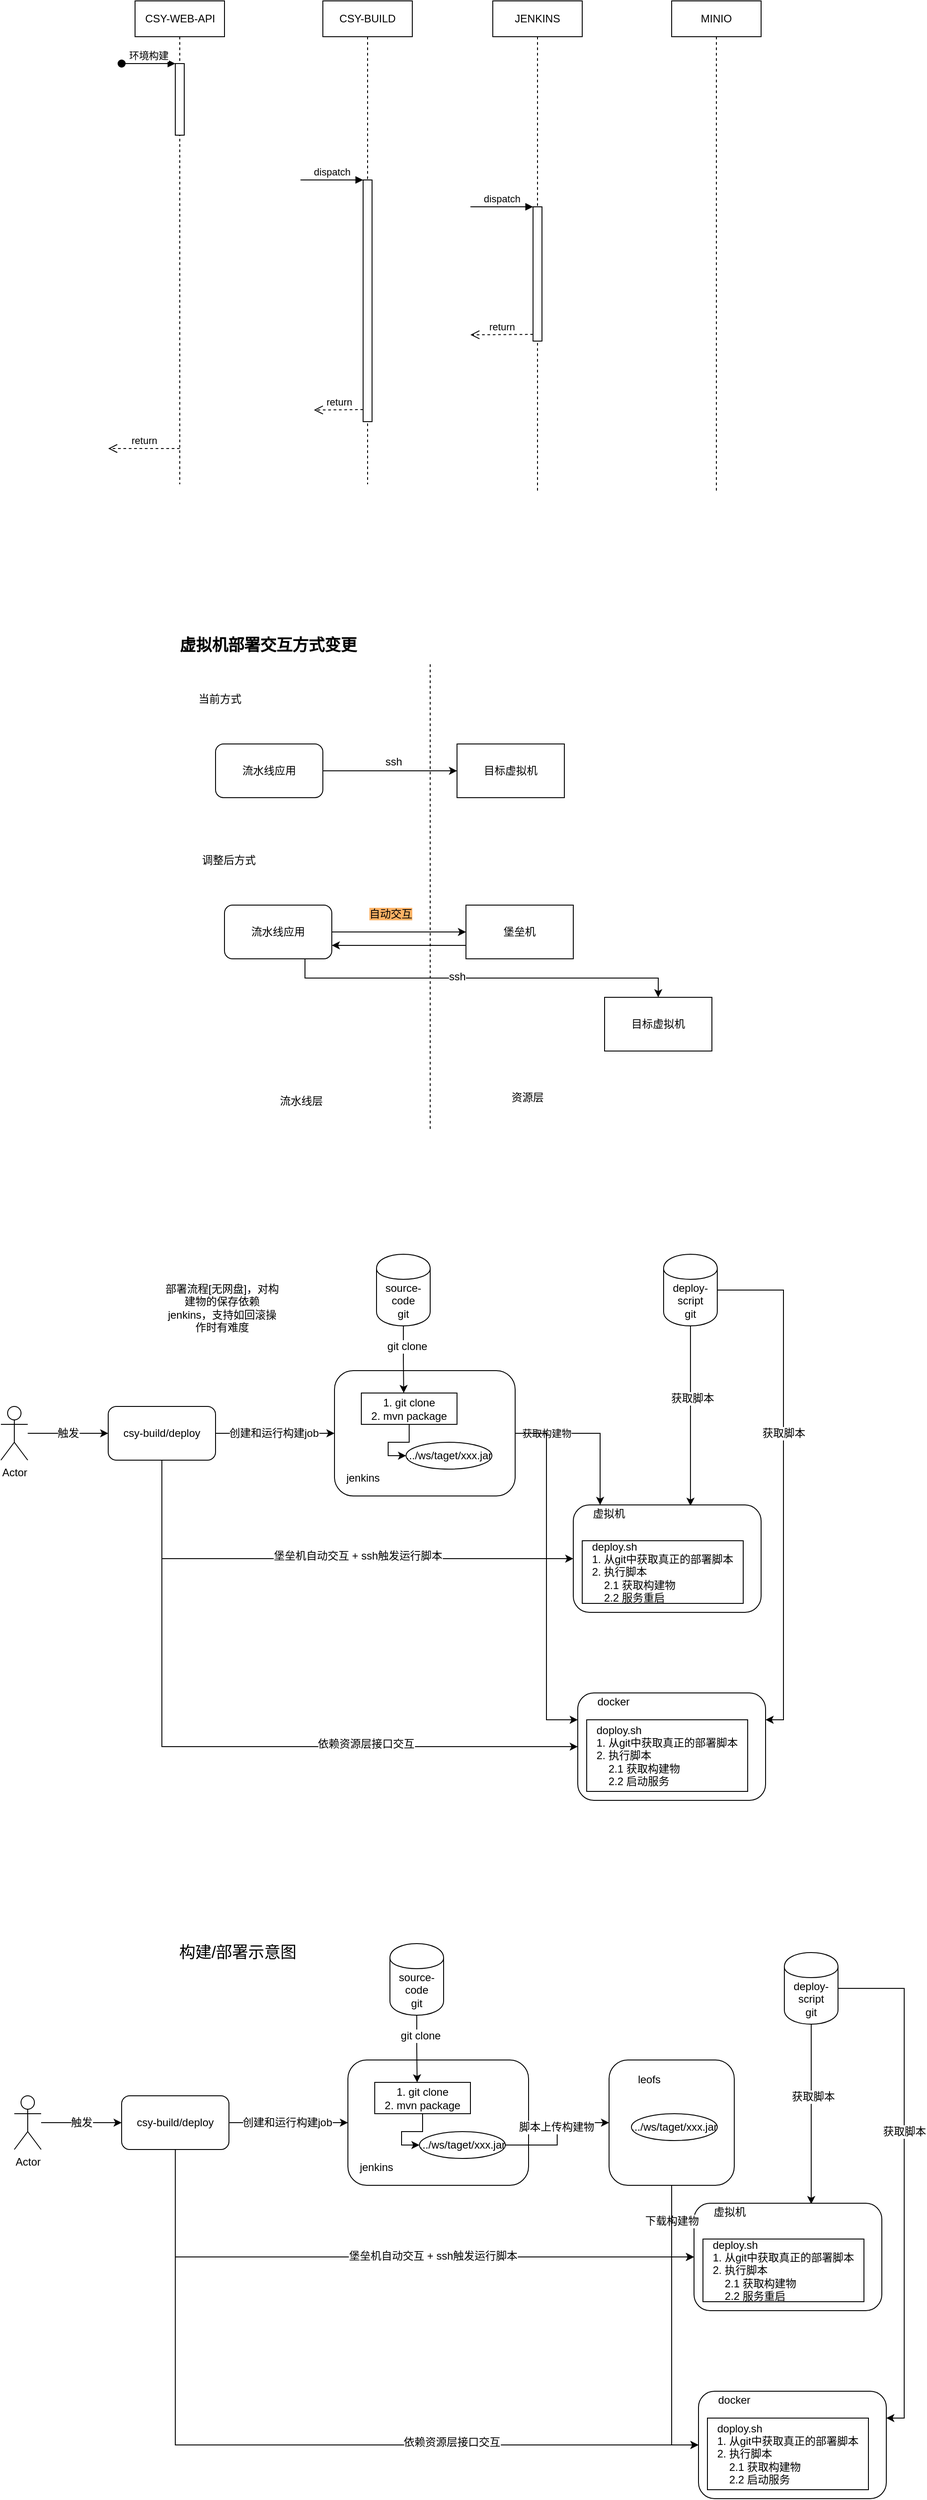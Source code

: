 <mxfile version="10.6.6" type="github"><diagram id="G7Mlvs3HsmzYS4PJuxs-" name="Page-1"><mxGraphModel dx="2465" dy="805" grid="1" gridSize="10" guides="1" tooltips="1" connect="1" arrows="1" fold="1" page="1" pageScale="1" pageWidth="827" pageHeight="1169" math="0" shadow="0"><root><mxCell id="0"/><mxCell id="1" parent="0"/><mxCell id="saH_Iz31Zg5pqT-TyRjc-1" value="CSY-WEB-API" style="html=1;points=[];perimeter=orthogonalPerimeter;shape=umlLifeline;participant=label;fontFamily=Helvetica;fontSize=12;fontColor=#000000;align=center;strokeColor=#000000;fillColor=#ffffff;recursiveResize=0;container=1;collapsible=0;" parent="1" vertex="1"><mxGeometry x="100" y="610" width="100" height="540" as="geometry"/></mxCell><mxCell id="tZSoPGI2GaNUAlrVGFO1-6" value="" style="html=1;points=[];perimeter=orthogonalPerimeter;" parent="saH_Iz31Zg5pqT-TyRjc-1" vertex="1"><mxGeometry x="45" y="70" width="10" height="80" as="geometry"/></mxCell><mxCell id="tZSoPGI2GaNUAlrVGFO1-7" value="环境构建" style="html=1;verticalAlign=bottom;startArrow=oval;endArrow=block;startSize=8;" parent="saH_Iz31Zg5pqT-TyRjc-1" target="tZSoPGI2GaNUAlrVGFO1-6" edge="1"><mxGeometry relative="1" as="geometry"><mxPoint x="-15" y="70" as="sourcePoint"/></mxGeometry></mxCell><mxCell id="saH_Iz31Zg5pqT-TyRjc-2" value="CSY-BUILD" style="shape=umlLifeline;perimeter=lifelinePerimeter;whiteSpace=wrap;html=1;container=1;collapsible=0;recursiveResize=0;outlineConnect=0;" parent="1" vertex="1"><mxGeometry x="310" y="610" width="100" height="540" as="geometry"/></mxCell><mxCell id="tZSoPGI2GaNUAlrVGFO1-8" value="" style="html=1;points=[];perimeter=orthogonalPerimeter;" parent="saH_Iz31Zg5pqT-TyRjc-2" vertex="1"><mxGeometry x="45" y="200" width="10" height="270" as="geometry"/></mxCell><mxCell id="tZSoPGI2GaNUAlrVGFO1-9" value="dispatch" style="html=1;verticalAlign=bottom;endArrow=block;entryX=0;entryY=0;" parent="saH_Iz31Zg5pqT-TyRjc-2" target="tZSoPGI2GaNUAlrVGFO1-8" edge="1"><mxGeometry relative="1" as="geometry"><mxPoint x="-25" y="200" as="sourcePoint"/></mxGeometry></mxCell><mxCell id="tZSoPGI2GaNUAlrVGFO1-10" value="return" style="html=1;verticalAlign=bottom;endArrow=open;dashed=1;endSize=8;exitX=0;exitY=0.95;" parent="saH_Iz31Zg5pqT-TyRjc-2" source="tZSoPGI2GaNUAlrVGFO1-8" edge="1"><mxGeometry relative="1" as="geometry"><mxPoint x="-10" y="457" as="targetPoint"/></mxGeometry></mxCell><mxCell id="saH_Iz31Zg5pqT-TyRjc-3" value="JENKINS" style="shape=umlLifeline;perimeter=lifelinePerimeter;whiteSpace=wrap;html=1;container=1;collapsible=0;recursiveResize=0;outlineConnect=0;" parent="1" vertex="1"><mxGeometry x="500" y="610" width="100" height="550" as="geometry"/></mxCell><mxCell id="tZSoPGI2GaNUAlrVGFO1-11" value="" style="html=1;points=[];perimeter=orthogonalPerimeter;" parent="saH_Iz31Zg5pqT-TyRjc-3" vertex="1"><mxGeometry x="45" y="230" width="10" height="150" as="geometry"/></mxCell><mxCell id="tZSoPGI2GaNUAlrVGFO1-12" value="dispatch" style="html=1;verticalAlign=bottom;endArrow=block;entryX=0;entryY=0;" parent="saH_Iz31Zg5pqT-TyRjc-3" target="tZSoPGI2GaNUAlrVGFO1-11" edge="1"><mxGeometry relative="1" as="geometry"><mxPoint x="-25" y="230" as="sourcePoint"/></mxGeometry></mxCell><mxCell id="tZSoPGI2GaNUAlrVGFO1-13" value="return" style="html=1;verticalAlign=bottom;endArrow=open;dashed=1;endSize=8;exitX=0;exitY=0.95;" parent="saH_Iz31Zg5pqT-TyRjc-3" source="tZSoPGI2GaNUAlrVGFO1-11" edge="1"><mxGeometry relative="1" as="geometry"><mxPoint x="-25" y="373" as="targetPoint"/></mxGeometry></mxCell><mxCell id="saH_Iz31Zg5pqT-TyRjc-4" value="MINIO" style="shape=umlLifeline;perimeter=lifelinePerimeter;whiteSpace=wrap;html=1;container=1;collapsible=0;recursiveResize=0;outlineConnect=0;" parent="1" vertex="1"><mxGeometry x="700" y="610" width="100" height="550" as="geometry"/></mxCell><mxCell id="tZSoPGI2GaNUAlrVGFO1-14" value="return" style="html=1;verticalAlign=bottom;endArrow=open;dashed=1;endSize=8;" parent="1" edge="1"><mxGeometry relative="1" as="geometry"><mxPoint x="150" y="1110" as="sourcePoint"/><mxPoint x="70" y="1110" as="targetPoint"/></mxGeometry></mxCell><mxCell id="8QK5FnzjTTWAsrCc37Lo-1" value="当前方式" style="text;html=1;strokeColor=none;fillColor=none;align=center;verticalAlign=middle;whiteSpace=wrap;rounded=0;" parent="1" vertex="1"><mxGeometry x="160" y="1380" width="70" height="20" as="geometry"/></mxCell><mxCell id="8QK5FnzjTTWAsrCc37Lo-4" style="edgeStyle=orthogonalEdgeStyle;rounded=0;orthogonalLoop=1;jettySize=auto;html=1;entryX=0;entryY=0.5;entryDx=0;entryDy=0;" parent="1" source="8QK5FnzjTTWAsrCc37Lo-2" target="8QK5FnzjTTWAsrCc37Lo-3" edge="1"><mxGeometry relative="1" as="geometry"/></mxCell><mxCell id="8QK5FnzjTTWAsrCc37Lo-2" value="流水线应用" style="rounded=1;whiteSpace=wrap;html=1;" parent="1" vertex="1"><mxGeometry x="190" y="1440" width="120" height="60" as="geometry"/></mxCell><mxCell id="8QK5FnzjTTWAsrCc37Lo-3" value="目标虚拟机" style="rounded=0;whiteSpace=wrap;html=1;" parent="1" vertex="1"><mxGeometry x="460" y="1440" width="120" height="60" as="geometry"/></mxCell><mxCell id="8QK5FnzjTTWAsrCc37Lo-5" value="ssh" style="text;html=1;resizable=0;points=[];autosize=1;align=left;verticalAlign=top;spacingTop=-4;" parent="1" vertex="1"><mxGeometry x="378" y="1450" width="30" height="20" as="geometry"/></mxCell><mxCell id="8QK5FnzjTTWAsrCc37Lo-7" value="调整后方式" style="text;html=1;strokeColor=none;fillColor=none;align=center;verticalAlign=middle;whiteSpace=wrap;rounded=0;" parent="1" vertex="1"><mxGeometry x="170" y="1560" width="70" height="20" as="geometry"/></mxCell><mxCell id="8QK5FnzjTTWAsrCc37Lo-8" style="edgeStyle=orthogonalEdgeStyle;rounded=0;orthogonalLoop=1;jettySize=auto;html=1;entryX=0;entryY=0.5;entryDx=0;entryDy=0;" parent="1" source="8QK5FnzjTTWAsrCc37Lo-9" target="8QK5FnzjTTWAsrCc37Lo-10" edge="1"><mxGeometry relative="1" as="geometry"/></mxCell><mxCell id="8QK5FnzjTTWAsrCc37Lo-9" value="流水线应用" style="rounded=1;whiteSpace=wrap;html=1;" parent="1" vertex="1"><mxGeometry x="200" y="1620" width="120" height="60" as="geometry"/></mxCell><mxCell id="8QK5FnzjTTWAsrCc37Lo-13" style="edgeStyle=orthogonalEdgeStyle;rounded=0;orthogonalLoop=1;jettySize=auto;html=1;exitX=0.75;exitY=1;exitDx=0;exitDy=0;" parent="1" source="8QK5FnzjTTWAsrCc37Lo-9" target="8QK5FnzjTTWAsrCc37Lo-12" edge="1"><mxGeometry relative="1" as="geometry"/></mxCell><mxCell id="8QK5FnzjTTWAsrCc37Lo-10" value="堡垒机" style="rounded=0;whiteSpace=wrap;html=1;" parent="1" vertex="1"><mxGeometry x="470" y="1620" width="120" height="60" as="geometry"/></mxCell><mxCell id="8QK5FnzjTTWAsrCc37Lo-11" value="&lt;span style=&quot;background-color: rgb(255 , 179 , 102)&quot;&gt;自动交互&lt;/span&gt;" style="text;html=1;resizable=0;points=[];autosize=1;align=left;verticalAlign=top;spacingTop=-4;" parent="1" vertex="1"><mxGeometry x="360" y="1620" width="60" height="20" as="geometry"/></mxCell><mxCell id="8QK5FnzjTTWAsrCc37Lo-12" value="目标虚拟机" style="rounded=0;whiteSpace=wrap;html=1;" parent="1" vertex="1"><mxGeometry x="625" y="1723" width="120" height="60" as="geometry"/></mxCell><mxCell id="8QK5FnzjTTWAsrCc37Lo-15" value="" style="endArrow=none;dashed=1;html=1;" parent="1" edge="1"><mxGeometry width="50" height="50" relative="1" as="geometry"><mxPoint x="430" y="1870" as="sourcePoint"/><mxPoint x="430" y="1350" as="targetPoint"/></mxGeometry></mxCell><mxCell id="kGIAW1XjxVpKB6KEt8SH-4" value="ssh" style="text;html=1;resizable=0;points=[];align=center;verticalAlign=middle;labelBackgroundColor=#ffffff;" vertex="1" connectable="0" parent="8QK5FnzjTTWAsrCc37Lo-15"><mxGeometry x="-0.389" y="-1" relative="1" as="geometry"><mxPoint x="29" y="-11" as="offset"/></mxGeometry></mxCell><mxCell id="8QK5FnzjTTWAsrCc37Lo-17" value="资源层" style="text;html=1;strokeColor=none;fillColor=none;align=center;verticalAlign=middle;whiteSpace=wrap;rounded=0;" parent="1" vertex="1"><mxGeometry x="499" y="1825" width="80" height="20" as="geometry"/></mxCell><mxCell id="8QK5FnzjTTWAsrCc37Lo-18" value="部署流程[无网盘]，对构建物的保存依赖jenkins，支持如回滚操作时有难度" style="text;html=1;strokeColor=none;fillColor=none;align=center;verticalAlign=middle;whiteSpace=wrap;rounded=0;" parent="1" vertex="1"><mxGeometry x="130" y="2050" width="135" height="40" as="geometry"/></mxCell><mxCell id="8QK5FnzjTTWAsrCc37Lo-29" style="edgeStyle=orthogonalEdgeStyle;rounded=0;orthogonalLoop=1;jettySize=auto;html=1;entryX=0;entryY=0.5;entryDx=0;entryDy=0;" parent="1" source="8QK5FnzjTTWAsrCc37Lo-20" target="8QK5FnzjTTWAsrCc37Lo-28" edge="1"><mxGeometry relative="1" as="geometry"/></mxCell><mxCell id="8QK5FnzjTTWAsrCc37Lo-36" value="触发" style="text;html=1;resizable=0;points=[];align=center;verticalAlign=middle;labelBackgroundColor=#ffffff;" parent="8QK5FnzjTTWAsrCc37Lo-29" vertex="1" connectable="0"><mxGeometry x="-0.014" relative="1" as="geometry"><mxPoint as="offset"/></mxGeometry></mxCell><mxCell id="8QK5FnzjTTWAsrCc37Lo-20" value="Actor" style="shape=umlActor;verticalLabelPosition=bottom;labelBackgroundColor=#ffffff;verticalAlign=top;html=1;outlineConnect=0;" parent="1" vertex="1"><mxGeometry x="-50" y="2180" width="30" height="60" as="geometry"/></mxCell><mxCell id="8QK5FnzjTTWAsrCc37Lo-22" value="source-code&lt;br&gt;git&lt;br&gt;" style="shape=cylinder;whiteSpace=wrap;html=1;boundedLbl=1;backgroundOutline=1;" parent="1" vertex="1"><mxGeometry x="370" y="2010" width="60" height="80" as="geometry"/></mxCell><mxCell id="8QK5FnzjTTWAsrCc37Lo-43" style="edgeStyle=orthogonalEdgeStyle;rounded=0;orthogonalLoop=1;jettySize=auto;html=1;entryX=0.624;entryY=0.008;entryDx=0;entryDy=0;entryPerimeter=0;" parent="1" source="8QK5FnzjTTWAsrCc37Lo-23" target="8QK5FnzjTTWAsrCc37Lo-26" edge="1"><mxGeometry relative="1" as="geometry"/></mxCell><mxCell id="8QK5FnzjTTWAsrCc37Lo-56" value="获取脚本" style="text;html=1;resizable=0;points=[];align=center;verticalAlign=middle;labelBackgroundColor=#ffffff;" parent="8QK5FnzjTTWAsrCc37Lo-43" vertex="1" connectable="0"><mxGeometry x="-0.194" y="2" relative="1" as="geometry"><mxPoint as="offset"/></mxGeometry></mxCell><mxCell id="8QK5FnzjTTWAsrCc37Lo-47" style="edgeStyle=orthogonalEdgeStyle;rounded=0;orthogonalLoop=1;jettySize=auto;html=1;entryX=1;entryY=0.25;entryDx=0;entryDy=0;" parent="1" source="8QK5FnzjTTWAsrCc37Lo-23" target="8QK5FnzjTTWAsrCc37Lo-44" edge="1"><mxGeometry relative="1" as="geometry"><Array as="points"><mxPoint x="825" y="2050"/><mxPoint x="825" y="2530"/></Array></mxGeometry></mxCell><mxCell id="8QK5FnzjTTWAsrCc37Lo-57" value="获取脚本" style="text;html=1;resizable=0;points=[];align=center;verticalAlign=middle;labelBackgroundColor=#ffffff;" parent="8QK5FnzjTTWAsrCc37Lo-47" vertex="1" connectable="0"><mxGeometry x="-0.185" relative="1" as="geometry"><mxPoint as="offset"/></mxGeometry></mxCell><mxCell id="8QK5FnzjTTWAsrCc37Lo-23" value="deploy-script&lt;br&gt;git&lt;br&gt;" style="shape=cylinder;whiteSpace=wrap;html=1;boundedLbl=1;backgroundOutline=1;" parent="1" vertex="1"><mxGeometry x="691" y="2010" width="60" height="80" as="geometry"/></mxCell><mxCell id="8QK5FnzjTTWAsrCc37Lo-55" value="获取构建物" style="edgeStyle=orthogonalEdgeStyle;rounded=0;orthogonalLoop=1;jettySize=auto;html=1;entryX=0.25;entryY=0;entryDx=0;entryDy=0;" parent="1" source="8QK5FnzjTTWAsrCc37Lo-24" target="8QK5FnzjTTWAsrCc37Lo-40" edge="1"><mxGeometry x="-0.6" relative="1" as="geometry"><mxPoint as="offset"/></mxGeometry></mxCell><mxCell id="8QK5FnzjTTWAsrCc37Lo-59" style="edgeStyle=orthogonalEdgeStyle;rounded=0;orthogonalLoop=1;jettySize=auto;html=1;entryX=0;entryY=0.25;entryDx=0;entryDy=0;" parent="1" source="8QK5FnzjTTWAsrCc37Lo-24" target="8QK5FnzjTTWAsrCc37Lo-44" edge="1"><mxGeometry relative="1" as="geometry"/></mxCell><mxCell id="8QK5FnzjTTWAsrCc37Lo-24" value="" style="rounded=1;whiteSpace=wrap;html=1;" parent="1" vertex="1"><mxGeometry x="323" y="2140" width="202" height="140" as="geometry"/></mxCell><mxCell id="8QK5FnzjTTWAsrCc37Lo-25" value="jenkins" style="text;html=1;strokeColor=none;fillColor=none;align=center;verticalAlign=middle;whiteSpace=wrap;rounded=0;" parent="1" vertex="1"><mxGeometry x="335" y="2250" width="40" height="20" as="geometry"/></mxCell><mxCell id="8QK5FnzjTTWAsrCc37Lo-26" value="" style="rounded=1;whiteSpace=wrap;html=1;" parent="1" vertex="1"><mxGeometry x="590" y="2290" width="210" height="120" as="geometry"/></mxCell><mxCell id="8QK5FnzjTTWAsrCc37Lo-30" style="edgeStyle=orthogonalEdgeStyle;rounded=0;orthogonalLoop=1;jettySize=auto;html=1;" parent="1" source="8QK5FnzjTTWAsrCc37Lo-28" target="8QK5FnzjTTWAsrCc37Lo-24" edge="1"><mxGeometry relative="1" as="geometry"/></mxCell><mxCell id="8QK5FnzjTTWAsrCc37Lo-31" value="创建和运行构建job" style="text;html=1;resizable=0;points=[];align=center;verticalAlign=middle;labelBackgroundColor=#ffffff;" parent="8QK5FnzjTTWAsrCc37Lo-30" vertex="1" connectable="0"><mxGeometry x="-0.295" y="2" relative="1" as="geometry"><mxPoint x="18" y="2" as="offset"/></mxGeometry></mxCell><mxCell id="8QK5FnzjTTWAsrCc37Lo-38" style="edgeStyle=orthogonalEdgeStyle;rounded=0;orthogonalLoop=1;jettySize=auto;html=1;entryX=0;entryY=0.5;entryDx=0;entryDy=0;" parent="1" source="8QK5FnzjTTWAsrCc37Lo-28" target="8QK5FnzjTTWAsrCc37Lo-26" edge="1"><mxGeometry relative="1" as="geometry"><Array as="points"><mxPoint x="130" y="2350"/></Array></mxGeometry></mxCell><mxCell id="kGIAW1XjxVpKB6KEt8SH-7" value="堡垒机自动交互 + ssh触发运行脚本" style="text;html=1;resizable=0;points=[];align=center;verticalAlign=middle;labelBackgroundColor=#ffffff;" vertex="1" connectable="0" parent="8QK5FnzjTTWAsrCc37Lo-38"><mxGeometry x="0.154" y="3" relative="1" as="geometry"><mxPoint as="offset"/></mxGeometry></mxCell><mxCell id="8QK5FnzjTTWAsrCc37Lo-48" style="edgeStyle=orthogonalEdgeStyle;rounded=0;orthogonalLoop=1;jettySize=auto;html=1;entryX=0;entryY=0.5;entryDx=0;entryDy=0;" parent="1" source="8QK5FnzjTTWAsrCc37Lo-28" target="8QK5FnzjTTWAsrCc37Lo-44" edge="1"><mxGeometry relative="1" as="geometry"><Array as="points"><mxPoint x="130" y="2560"/></Array></mxGeometry></mxCell><mxCell id="8QK5FnzjTTWAsrCc37Lo-50" value="依赖资源层接口交互" style="text;html=1;resizable=0;points=[];align=center;verticalAlign=middle;labelBackgroundColor=#ffffff;" parent="8QK5FnzjTTWAsrCc37Lo-48" vertex="1" connectable="0"><mxGeometry x="0.396" y="3" relative="1" as="geometry"><mxPoint as="offset"/></mxGeometry></mxCell><mxCell id="8QK5FnzjTTWAsrCc37Lo-28" value="csy-build/deploy" style="rounded=1;whiteSpace=wrap;html=1;" parent="1" vertex="1"><mxGeometry x="70" y="2180" width="120" height="60" as="geometry"/></mxCell><mxCell id="8QK5FnzjTTWAsrCc37Lo-35" style="edgeStyle=orthogonalEdgeStyle;rounded=0;orthogonalLoop=1;jettySize=auto;html=1;entryX=0;entryY=0.5;entryDx=0;entryDy=0;" parent="1" source="8QK5FnzjTTWAsrCc37Lo-32" target="8QK5FnzjTTWAsrCc37Lo-34" edge="1"><mxGeometry relative="1" as="geometry"/></mxCell><mxCell id="8QK5FnzjTTWAsrCc37Lo-32" value="1. git clone&lt;br&gt;2. mvn package &lt;br&gt;" style="rounded=0;whiteSpace=wrap;html=1;" parent="1" vertex="1"><mxGeometry x="353" y="2165" width="107" height="35" as="geometry"/></mxCell><mxCell id="8QK5FnzjTTWAsrCc37Lo-33" style="edgeStyle=orthogonalEdgeStyle;rounded=0;orthogonalLoop=1;jettySize=auto;html=1;entryX=0.443;entryY=0;entryDx=0;entryDy=0;entryPerimeter=0;" parent="1" source="8QK5FnzjTTWAsrCc37Lo-22" target="8QK5FnzjTTWAsrCc37Lo-32" edge="1"><mxGeometry relative="1" as="geometry"/></mxCell><mxCell id="8QK5FnzjTTWAsrCc37Lo-58" value="git clone" style="text;html=1;resizable=0;points=[];align=center;verticalAlign=middle;labelBackgroundColor=#ffffff;" parent="8QK5FnzjTTWAsrCc37Lo-33" vertex="1" connectable="0"><mxGeometry x="-0.387" y="4" relative="1" as="geometry"><mxPoint as="offset"/></mxGeometry></mxCell><mxCell id="8QK5FnzjTTWAsrCc37Lo-34" value=".../ws/taget/xxx.jar" style="ellipse;whiteSpace=wrap;html=1;" parent="1" vertex="1"><mxGeometry x="403" y="2220" width="96" height="30" as="geometry"/></mxCell><mxCell id="8QK5FnzjTTWAsrCc37Lo-40" value="虚拟机" style="text;html=1;strokeColor=none;fillColor=none;align=center;verticalAlign=middle;whiteSpace=wrap;rounded=0;" parent="1" vertex="1"><mxGeometry x="610" y="2290" width="40" height="20" as="geometry"/></mxCell><mxCell id="8QK5FnzjTTWAsrCc37Lo-42" value="&lt;div style=&quot;text-align: left&quot;&gt;&lt;span&gt;deploy.sh&lt;/span&gt;&lt;/div&gt;&lt;div style=&quot;text-align: left&quot;&gt;&lt;span&gt;1. 从git中获取真正的部署脚本&lt;/span&gt;&lt;/div&gt;&lt;div style=&quot;text-align: left&quot;&gt;&lt;span&gt;2. 执行脚本&lt;/span&gt;&lt;/div&gt;&lt;div style=&quot;text-align: left&quot;&gt;&lt;span&gt;&amp;nbsp; &amp;nbsp; 2.1 获取构建物&lt;/span&gt;&lt;/div&gt;&lt;div style=&quot;text-align: left&quot;&gt;&lt;span&gt;&amp;nbsp; &amp;nbsp; 2.2 服务重启&lt;/span&gt;&lt;/div&gt;" style="rounded=0;whiteSpace=wrap;html=1;" parent="1" vertex="1"><mxGeometry x="600" y="2330" width="180" height="70" as="geometry"/></mxCell><mxCell id="8QK5FnzjTTWAsrCc37Lo-44" value="" style="rounded=1;whiteSpace=wrap;html=1;" parent="1" vertex="1"><mxGeometry x="595" y="2500" width="210" height="120" as="geometry"/></mxCell><mxCell id="8QK5FnzjTTWAsrCc37Lo-45" value="docker" style="text;html=1;strokeColor=none;fillColor=none;align=center;verticalAlign=middle;whiteSpace=wrap;rounded=0;" parent="1" vertex="1"><mxGeometry x="615" y="2500" width="40" height="20" as="geometry"/></mxCell><mxCell id="8QK5FnzjTTWAsrCc37Lo-46" value="&lt;div style=&quot;text-align: left&quot;&gt;&lt;span&gt;doploy.sh&lt;/span&gt;&lt;/div&gt;&lt;div style=&quot;text-align: left&quot;&gt;&lt;span&gt;1. 从git中获取真正的部署脚本&lt;/span&gt;&lt;/div&gt;&lt;div style=&quot;text-align: left&quot;&gt;&lt;span&gt;2. 执行脚本&lt;/span&gt;&lt;/div&gt;&lt;div style=&quot;text-align: left&quot;&gt;&lt;span&gt;&amp;nbsp; &amp;nbsp; 2.1 获取构建物&lt;/span&gt;&lt;/div&gt;&lt;div style=&quot;text-align: left&quot;&gt;&lt;span&gt;&amp;nbsp; &amp;nbsp; 2.2 启动服务&lt;/span&gt;&lt;/div&gt;" style="rounded=0;whiteSpace=wrap;html=1;" parent="1" vertex="1"><mxGeometry x="605" y="2530" width="180" height="80" as="geometry"/></mxCell><mxCell id="8QK5FnzjTTWAsrCc37Lo-60" value="&lt;font style=&quot;font-size: 18px&quot;&gt;构建/部署示意图&lt;/font&gt;" style="text;html=1;strokeColor=none;fillColor=none;align=center;verticalAlign=middle;whiteSpace=wrap;rounded=0;" parent="1" vertex="1"><mxGeometry x="140" y="2760" width="150" height="60" as="geometry"/></mxCell><mxCell id="8QK5FnzjTTWAsrCc37Lo-61" style="edgeStyle=orthogonalEdgeStyle;rounded=0;orthogonalLoop=1;jettySize=auto;html=1;entryX=0;entryY=0.5;entryDx=0;entryDy=0;" parent="1" source="8QK5FnzjTTWAsrCc37Lo-63" target="8QK5FnzjTTWAsrCc37Lo-81" edge="1"><mxGeometry relative="1" as="geometry"/></mxCell><mxCell id="8QK5FnzjTTWAsrCc37Lo-62" value="触发" style="text;html=1;resizable=0;points=[];align=center;verticalAlign=middle;labelBackgroundColor=#ffffff;" parent="8QK5FnzjTTWAsrCc37Lo-61" vertex="1" connectable="0"><mxGeometry x="-0.014" relative="1" as="geometry"><mxPoint as="offset"/></mxGeometry></mxCell><mxCell id="8QK5FnzjTTWAsrCc37Lo-63" value="Actor" style="shape=umlActor;verticalLabelPosition=bottom;labelBackgroundColor=#ffffff;verticalAlign=top;html=1;outlineConnect=0;" parent="1" vertex="1"><mxGeometry x="-35" y="2950" width="30" height="60" as="geometry"/></mxCell><mxCell id="8QK5FnzjTTWAsrCc37Lo-64" value="source-code&lt;br&gt;git&lt;br&gt;" style="shape=cylinder;whiteSpace=wrap;html=1;boundedLbl=1;backgroundOutline=1;" parent="1" vertex="1"><mxGeometry x="385" y="2780" width="60" height="80" as="geometry"/></mxCell><mxCell id="8QK5FnzjTTWAsrCc37Lo-65" style="edgeStyle=orthogonalEdgeStyle;rounded=0;orthogonalLoop=1;jettySize=auto;html=1;entryX=0.624;entryY=0.008;entryDx=0;entryDy=0;entryPerimeter=0;" parent="1" source="8QK5FnzjTTWAsrCc37Lo-69" target="8QK5FnzjTTWAsrCc37Lo-74" edge="1"><mxGeometry relative="1" as="geometry"/></mxCell><mxCell id="8QK5FnzjTTWAsrCc37Lo-66" value="获取脚本" style="text;html=1;resizable=0;points=[];align=center;verticalAlign=middle;labelBackgroundColor=#ffffff;" parent="8QK5FnzjTTWAsrCc37Lo-65" vertex="1" connectable="0"><mxGeometry x="-0.194" y="2" relative="1" as="geometry"><mxPoint as="offset"/></mxGeometry></mxCell><mxCell id="8QK5FnzjTTWAsrCc37Lo-67" style="edgeStyle=orthogonalEdgeStyle;rounded=0;orthogonalLoop=1;jettySize=auto;html=1;entryX=1;entryY=0.25;entryDx=0;entryDy=0;" parent="1" source="8QK5FnzjTTWAsrCc37Lo-69" target="8QK5FnzjTTWAsrCc37Lo-89" edge="1"><mxGeometry relative="1" as="geometry"><Array as="points"><mxPoint x="960" y="2830"/><mxPoint x="960" y="3310"/></Array></mxGeometry></mxCell><mxCell id="8QK5FnzjTTWAsrCc37Lo-68" value="获取脚本" style="text;html=1;resizable=0;points=[];align=center;verticalAlign=middle;labelBackgroundColor=#ffffff;" parent="8QK5FnzjTTWAsrCc37Lo-67" vertex="1" connectable="0"><mxGeometry x="-0.185" relative="1" as="geometry"><mxPoint as="offset"/></mxGeometry></mxCell><mxCell id="8QK5FnzjTTWAsrCc37Lo-69" value="deploy-script&lt;br&gt;git&lt;br&gt;" style="shape=cylinder;whiteSpace=wrap;html=1;boundedLbl=1;backgroundOutline=1;" parent="1" vertex="1"><mxGeometry x="826" y="2790" width="60" height="80" as="geometry"/></mxCell><mxCell id="8QK5FnzjTTWAsrCc37Lo-72" value="" style="rounded=1;whiteSpace=wrap;html=1;" parent="1" vertex="1"><mxGeometry x="338" y="2910" width="202" height="140" as="geometry"/></mxCell><mxCell id="8QK5FnzjTTWAsrCc37Lo-73" value="jenkins" style="text;html=1;strokeColor=none;fillColor=none;align=center;verticalAlign=middle;whiteSpace=wrap;rounded=0;" parent="1" vertex="1"><mxGeometry x="350" y="3020" width="40" height="20" as="geometry"/></mxCell><mxCell id="8QK5FnzjTTWAsrCc37Lo-74" value="" style="rounded=1;whiteSpace=wrap;html=1;" parent="1" vertex="1"><mxGeometry x="725" y="3070" width="210" height="120" as="geometry"/></mxCell><mxCell id="8QK5FnzjTTWAsrCc37Lo-75" style="edgeStyle=orthogonalEdgeStyle;rounded=0;orthogonalLoop=1;jettySize=auto;html=1;" parent="1" source="8QK5FnzjTTWAsrCc37Lo-81" target="8QK5FnzjTTWAsrCc37Lo-72" edge="1"><mxGeometry relative="1" as="geometry"/></mxCell><mxCell id="8QK5FnzjTTWAsrCc37Lo-76" value="创建和运行构建job" style="text;html=1;resizable=0;points=[];align=center;verticalAlign=middle;labelBackgroundColor=#ffffff;" parent="8QK5FnzjTTWAsrCc37Lo-75" vertex="1" connectable="0"><mxGeometry x="-0.295" y="2" relative="1" as="geometry"><mxPoint x="18" y="2" as="offset"/></mxGeometry></mxCell><mxCell id="8QK5FnzjTTWAsrCc37Lo-77" style="edgeStyle=orthogonalEdgeStyle;rounded=0;orthogonalLoop=1;jettySize=auto;html=1;entryX=0;entryY=0.5;entryDx=0;entryDy=0;" parent="1" source="8QK5FnzjTTWAsrCc37Lo-81" target="8QK5FnzjTTWAsrCc37Lo-74" edge="1"><mxGeometry relative="1" as="geometry"><Array as="points"><mxPoint x="145" y="3130"/></Array></mxGeometry></mxCell><mxCell id="8QK5FnzjTTWAsrCc37Lo-78" value="堡垒机自动交互 + ssh触发运行脚本" style="text;html=1;resizable=0;points=[];align=center;verticalAlign=middle;labelBackgroundColor=#ffffff;" parent="8QK5FnzjTTWAsrCc37Lo-77" vertex="1" connectable="0"><mxGeometry x="0.165" y="1" relative="1" as="geometry"><mxPoint as="offset"/></mxGeometry></mxCell><mxCell id="8QK5FnzjTTWAsrCc37Lo-79" style="edgeStyle=orthogonalEdgeStyle;rounded=0;orthogonalLoop=1;jettySize=auto;html=1;entryX=0;entryY=0.5;entryDx=0;entryDy=0;" parent="1" source="8QK5FnzjTTWAsrCc37Lo-81" target="8QK5FnzjTTWAsrCc37Lo-89" edge="1"><mxGeometry relative="1" as="geometry"><Array as="points"><mxPoint x="145" y="3340"/></Array></mxGeometry></mxCell><mxCell id="8QK5FnzjTTWAsrCc37Lo-80" value="依赖资源层接口交互" style="text;html=1;resizable=0;points=[];align=center;verticalAlign=middle;labelBackgroundColor=#ffffff;" parent="8QK5FnzjTTWAsrCc37Lo-79" vertex="1" connectable="0"><mxGeometry x="0.396" y="3" relative="1" as="geometry"><mxPoint as="offset"/></mxGeometry></mxCell><mxCell id="8QK5FnzjTTWAsrCc37Lo-81" value="csy-build/deploy" style="rounded=1;whiteSpace=wrap;html=1;" parent="1" vertex="1"><mxGeometry x="85" y="2950" width="120" height="60" as="geometry"/></mxCell><mxCell id="8QK5FnzjTTWAsrCc37Lo-82" style="edgeStyle=orthogonalEdgeStyle;rounded=0;orthogonalLoop=1;jettySize=auto;html=1;entryX=0;entryY=0.5;entryDx=0;entryDy=0;" parent="1" source="8QK5FnzjTTWAsrCc37Lo-83" target="8QK5FnzjTTWAsrCc37Lo-86" edge="1"><mxGeometry relative="1" as="geometry"/></mxCell><mxCell id="8QK5FnzjTTWAsrCc37Lo-83" value="1. git clone&lt;br&gt;2. mvn package &lt;br&gt;" style="rounded=0;whiteSpace=wrap;html=1;" parent="1" vertex="1"><mxGeometry x="368" y="2935" width="107" height="35" as="geometry"/></mxCell><mxCell id="8QK5FnzjTTWAsrCc37Lo-84" style="edgeStyle=orthogonalEdgeStyle;rounded=0;orthogonalLoop=1;jettySize=auto;html=1;entryX=0.443;entryY=0;entryDx=0;entryDy=0;entryPerimeter=0;" parent="1" source="8QK5FnzjTTWAsrCc37Lo-64" target="8QK5FnzjTTWAsrCc37Lo-83" edge="1"><mxGeometry relative="1" as="geometry"/></mxCell><mxCell id="8QK5FnzjTTWAsrCc37Lo-85" value="git clone" style="text;html=1;resizable=0;points=[];align=center;verticalAlign=middle;labelBackgroundColor=#ffffff;" parent="8QK5FnzjTTWAsrCc37Lo-84" vertex="1" connectable="0"><mxGeometry x="-0.387" y="4" relative="1" as="geometry"><mxPoint as="offset"/></mxGeometry></mxCell><mxCell id="8QK5FnzjTTWAsrCc37Lo-94" style="edgeStyle=orthogonalEdgeStyle;rounded=0;orthogonalLoop=1;jettySize=auto;html=1;" parent="1" source="8QK5FnzjTTWAsrCc37Lo-86" target="8QK5FnzjTTWAsrCc37Lo-93" edge="1"><mxGeometry relative="1" as="geometry"/></mxCell><mxCell id="8QK5FnzjTTWAsrCc37Lo-96" value="脚本上传构建物" style="text;html=1;resizable=0;points=[];align=center;verticalAlign=middle;labelBackgroundColor=#ffffff;" parent="8QK5FnzjTTWAsrCc37Lo-94" vertex="1" connectable="0"><mxGeometry x="0.106" y="1" relative="1" as="geometry"><mxPoint as="offset"/></mxGeometry></mxCell><mxCell id="8QK5FnzjTTWAsrCc37Lo-86" value=".../ws/taget/xxx.jar" style="ellipse;whiteSpace=wrap;html=1;" parent="1" vertex="1"><mxGeometry x="418" y="2990" width="96" height="30" as="geometry"/></mxCell><mxCell id="8QK5FnzjTTWAsrCc37Lo-87" value="虚拟机" style="text;html=1;strokeColor=none;fillColor=none;align=center;verticalAlign=middle;whiteSpace=wrap;rounded=0;" parent="1" vertex="1"><mxGeometry x="745" y="3070" width="40" height="20" as="geometry"/></mxCell><mxCell id="8QK5FnzjTTWAsrCc37Lo-88" value="&lt;div style=&quot;text-align: left&quot;&gt;&lt;span&gt;deploy.sh&lt;/span&gt;&lt;/div&gt;&lt;div style=&quot;text-align: left&quot;&gt;&lt;span&gt;1. 从git中获取真正的部署脚本&lt;/span&gt;&lt;/div&gt;&lt;div style=&quot;text-align: left&quot;&gt;&lt;span&gt;2. 执行脚本&lt;/span&gt;&lt;/div&gt;&lt;div style=&quot;text-align: left&quot;&gt;&lt;span&gt;&amp;nbsp; &amp;nbsp; 2.1 获取构建物&lt;/span&gt;&lt;/div&gt;&lt;div style=&quot;text-align: left&quot;&gt;&lt;span&gt;&amp;nbsp; &amp;nbsp; 2.2 服务重启&lt;/span&gt;&lt;/div&gt;" style="rounded=0;whiteSpace=wrap;html=1;" parent="1" vertex="1"><mxGeometry x="735" y="3110" width="180" height="70" as="geometry"/></mxCell><mxCell id="8QK5FnzjTTWAsrCc37Lo-89" value="" style="rounded=1;whiteSpace=wrap;html=1;" parent="1" vertex="1"><mxGeometry x="730" y="3280" width="210" height="120" as="geometry"/></mxCell><mxCell id="8QK5FnzjTTWAsrCc37Lo-90" value="docker" style="text;html=1;strokeColor=none;fillColor=none;align=center;verticalAlign=middle;whiteSpace=wrap;rounded=0;" parent="1" vertex="1"><mxGeometry x="750" y="3280" width="40" height="20" as="geometry"/></mxCell><mxCell id="8QK5FnzjTTWAsrCc37Lo-91" value="&lt;div style=&quot;text-align: left&quot;&gt;&lt;span&gt;doploy.sh&lt;/span&gt;&lt;/div&gt;&lt;div style=&quot;text-align: left&quot;&gt;&lt;span&gt;1. 从git中获取真正的部署脚本&lt;/span&gt;&lt;/div&gt;&lt;div style=&quot;text-align: left&quot;&gt;&lt;span&gt;2. 执行脚本&lt;/span&gt;&lt;/div&gt;&lt;div style=&quot;text-align: left&quot;&gt;&lt;span&gt;&amp;nbsp; &amp;nbsp; 2.1 获取构建物&lt;/span&gt;&lt;/div&gt;&lt;div style=&quot;text-align: left&quot;&gt;&lt;span&gt;&amp;nbsp; &amp;nbsp; 2.2 启动服务&lt;/span&gt;&lt;/div&gt;" style="rounded=0;whiteSpace=wrap;html=1;" parent="1" vertex="1"><mxGeometry x="740" y="3310" width="180" height="80" as="geometry"/></mxCell><mxCell id="8QK5FnzjTTWAsrCc37Lo-99" style="edgeStyle=orthogonalEdgeStyle;rounded=0;orthogonalLoop=1;jettySize=auto;html=1;entryX=0;entryY=0.5;entryDx=0;entryDy=0;" parent="1" source="8QK5FnzjTTWAsrCc37Lo-93" target="8QK5FnzjTTWAsrCc37Lo-74" edge="1"><mxGeometry relative="1" as="geometry"/></mxCell><mxCell id="8QK5FnzjTTWAsrCc37Lo-100" value="下载构建物" style="text;html=1;resizable=0;points=[];align=center;verticalAlign=middle;labelBackgroundColor=#ffffff;" parent="8QK5FnzjTTWAsrCc37Lo-99" vertex="1" connectable="0"><mxGeometry x="-0.238" relative="1" as="geometry"><mxPoint as="offset"/></mxGeometry></mxCell><mxCell id="8QK5FnzjTTWAsrCc37Lo-101" style="edgeStyle=orthogonalEdgeStyle;rounded=0;orthogonalLoop=1;jettySize=auto;html=1;entryX=0;entryY=0.5;entryDx=0;entryDy=0;" parent="1" source="8QK5FnzjTTWAsrCc37Lo-93" target="8QK5FnzjTTWAsrCc37Lo-89" edge="1"><mxGeometry relative="1" as="geometry"/></mxCell><mxCell id="8QK5FnzjTTWAsrCc37Lo-93" value="" style="rounded=1;whiteSpace=wrap;html=1;" parent="1" vertex="1"><mxGeometry x="630" y="2910" width="140" height="140" as="geometry"/></mxCell><mxCell id="8QK5FnzjTTWAsrCc37Lo-97" value=".../ws/taget/xxx.jar" style="ellipse;whiteSpace=wrap;html=1;" parent="1" vertex="1"><mxGeometry x="655" y="2970" width="96" height="30" as="geometry"/></mxCell><mxCell id="8QK5FnzjTTWAsrCc37Lo-98" value="leofs" style="text;html=1;strokeColor=none;fillColor=none;align=center;verticalAlign=middle;whiteSpace=wrap;rounded=0;" parent="1" vertex="1"><mxGeometry x="655" y="2922" width="40" height="20" as="geometry"/></mxCell><mxCell id="kGIAW1XjxVpKB6KEt8SH-3" value="" style="endArrow=classic;html=1;entryX=1;entryY=0.75;entryDx=0;entryDy=0;exitX=0;exitY=0.75;exitDx=0;exitDy=0;" edge="1" parent="1" source="8QK5FnzjTTWAsrCc37Lo-10" target="8QK5FnzjTTWAsrCc37Lo-9"><mxGeometry width="50" height="50" relative="1" as="geometry"><mxPoint x="360" y="1705" as="sourcePoint"/><mxPoint x="410" y="1655" as="targetPoint"/></mxGeometry></mxCell><mxCell id="kGIAW1XjxVpKB6KEt8SH-5" value="&lt;b&gt;&lt;font style=&quot;font-size: 18px&quot;&gt;虚拟机部署交互方式变更&lt;/font&gt;&lt;/b&gt;&lt;br&gt;" style="text;html=1;strokeColor=none;fillColor=none;align=center;verticalAlign=middle;whiteSpace=wrap;rounded=0;" vertex="1" parent="1"><mxGeometry x="123" y="1320" width="252" height="20" as="geometry"/></mxCell><mxCell id="kGIAW1XjxVpKB6KEt8SH-6" value="流水线层" style="text;html=1;" vertex="1" parent="1"><mxGeometry x="260" y="1825" width="90" height="30" as="geometry"/></mxCell></root></mxGraphModel></diagram></mxfile>